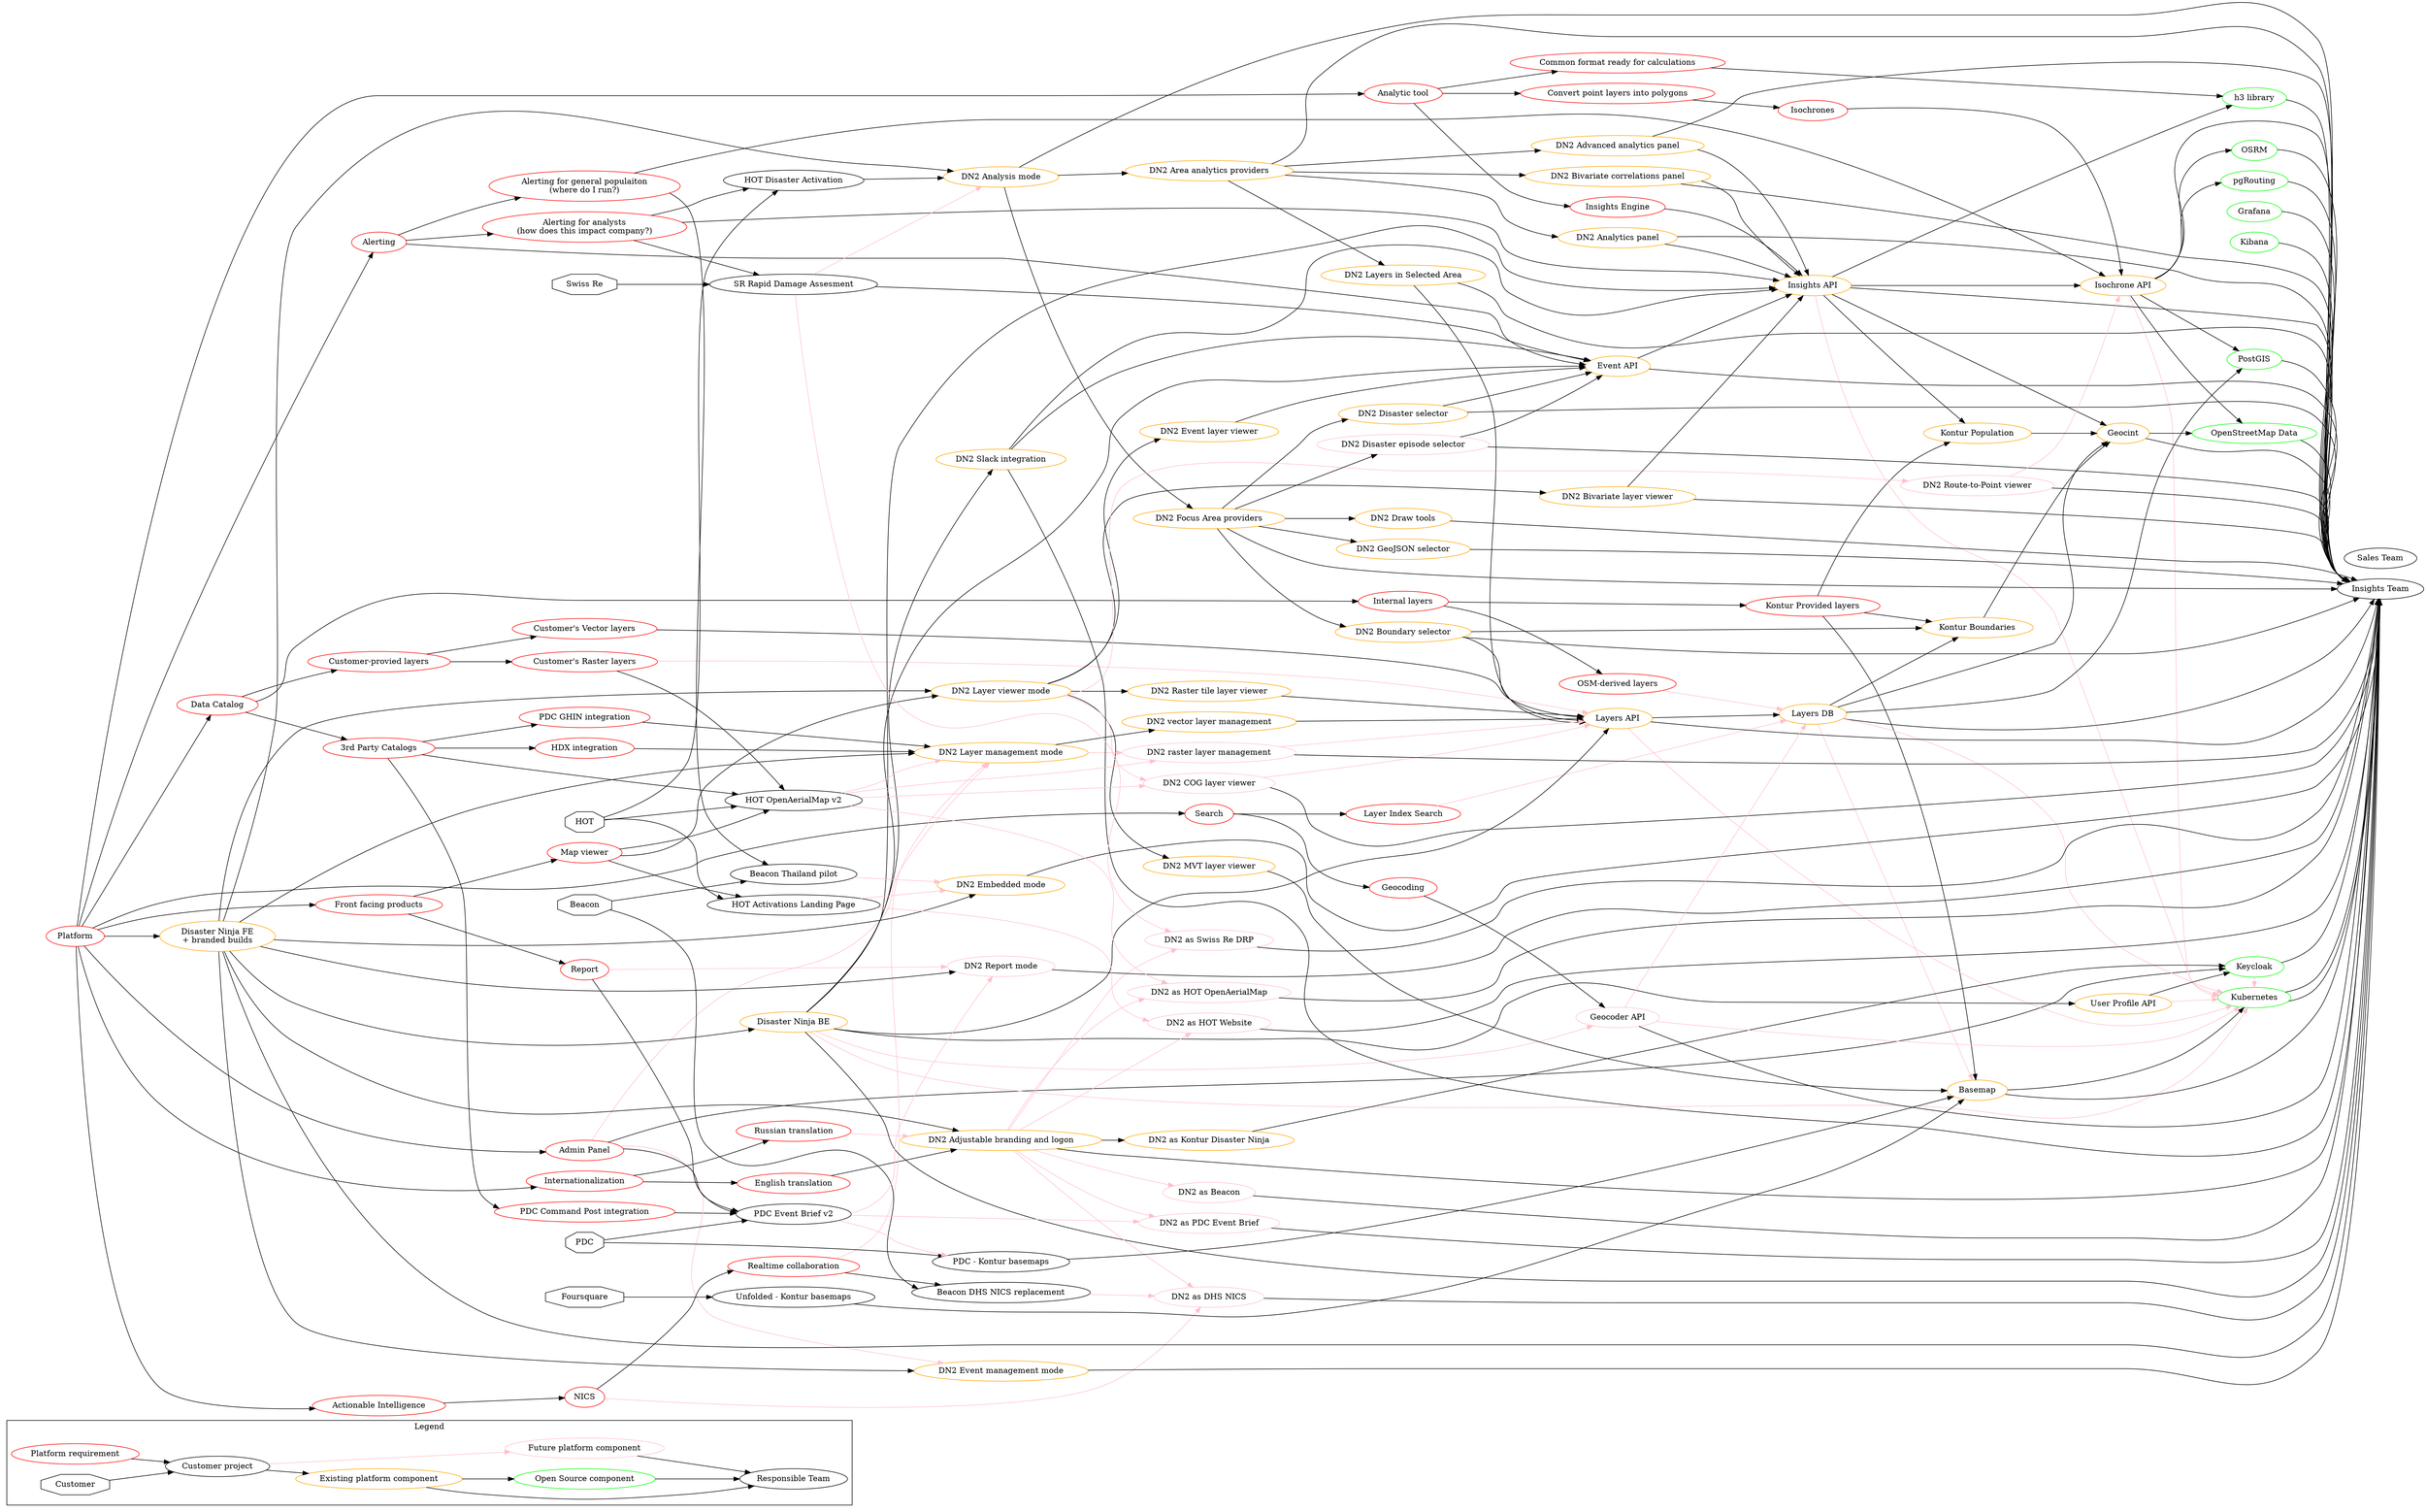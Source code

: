 digraph G {
    rankdir=LR;
    //newrank=true;
    
    subgraph cluster_legend {
        label="Legend"
        
        
        "Platform requirement" [color=red]
        
        Customer [shape=octagon]
        "Customer project" 
        Customer -> "Customer project"
        "Platform requirement" -> "Customer project"
        "Customer project" -> "Existing platform component"
        "Existing platform component" [color=orange]
        "Existing platform component" -> "Responsible Team"
        "Customer project" -> "Future platform component" [color=pink]
        "Future platform component" [color=pink]
        "Future platform component"  -> "Responsible Team"
        "Open Source component" [color=green]
        "Existing platform component" -> "Open Source component"
        "Open Source component" -> "Responsible Team"
        "Responsible Team"
        
        
    }

    subgraph _cluster_platform {
        node[color=red]
        "Platform"
        "Platform" -> "Search"
            "Search" -> "Geocoding"
            "Search" -> "Layer Index Search"
        "Platform" -> "Data Catalog"
            "Data Catalog" -> "3rd Party Catalogs"
                "3rd Party Catalogs" -> "HDX integration"
                "3rd Party Catalogs" -> "PDC Command Post integration"
                "3rd Party Catalogs" -> "PDC GHIN integration"
            "Data Catalog" -> "Internal layers"
                "Internal layers" -> "Kontur Provided layers"
                "Internal layers" -> "OSM-derived layers"
            "Data Catalog" -> "Customer-provied layers"
                "Customer-provied layers" -> "Customer's Raster layers"
                "Customer-provied layers" -> "Customer's Vector layers"
        "Platform" -> "Analytic tool"
            "Analytic tool" -> "Insights Engine"
            "Analytic tool" -> "Common format ready for calculations"
            "Analytic tool" -> "Convert point layers into polygons"
                "Convert point layers into polygons" -> "Isochrones"
        "Platform" -> "Admin Panel"
        "Platform" -> "Front facing products" 
        "Front facing products" -> "Map viewer"
        "Front facing products" -> "Report"
        "Platform" -> "Alerting"
            "Alerting" -> "Alerting for analysts"
            "Alerting for analysts" [label="Alerting for analysts\n(how does this impact company?)"]
            "Alerting" -> "Alerting for general populaiton"
            "Alerting for general populaiton" [label="Alerting for general populaiton\n(where do I run?)"]
        "Platform" -> "Internationalization"
            "Internationalization" -> "Russian translation"
            "Internationalization" -> "English translation"
        "Platform" -> "Actionable Intelligence"
            "Actionable Intelligence" -> "NICS"
                "NICS" -> "Realtime collaboration"
    }
    
    subgraph _cluster_teams {
        rank=same;
//      "Logistics Team"
//      "Layers Team"
//      "Map Viewer Team"
//      "Operations Team"
//      "Administration Team"
        "Insights Team"
//        "Disasters Team"
//        "Rasters Team"
        "Sales Team"
    }
    
    
    subgraph _cluster_activities {
        subgraph _cluster_3party {
            node[color=green];
            rank=same;
            "PostGIS"
            "OSRM"
            "pgRouting"
            "h3 library"
            "Keycloak"
            "OpenStreetMap Data"
            "Kubernetes"
            "Grafana"
            "Kibana"
        }
        
        {
            node[color=orange];
            "Isochrone API"
                "Isochrone API" -> "pgRouting"
                "Isochrone API" -> "OSRM"
                "Isochrone API" -> "PostGIS"
                "Isochrone API" -> "OpenStreetMap Data"
            "Insights API"
                "Insights API" -> "h3 library"
                "Insights API" -> "Geocint"
            "Layers DB"
            "Layers API" -> "Layers DB"
            "Layers DB" -> "PostGIS"
            
            subgraph _cluster_dn {
                "Disaster Ninja FE" [label="Disaster Ninja FE\n+ branded builds"]
                    "Disaster Ninja FE" -> "Disaster Ninja BE"
                "Disaster Ninja BE"
                {
                    rank=same;
                    "DN2 Analysis mode"
                    "DN2 Adjustable branding" [label="DN2 Adjustable branding and logon"]    
                    "DN2 Layer viewer mode"
                    "DN2 Layer management mode"
                    "DN2 Event management mode"
                    "DN2 Report mode" [color=pink]
                    "DN2 Embedded mode"
                    "DN2 Slack integration"
                }
                
                "Disaster Ninja FE" -> "DN2 Adjustable branding"
                    "DN2 Adjustable branding" -> "DN2 as Kontur Disaster Ninja"
                    "DN2 Adjustable branding" -> "DN2 as PDC Event Brief" [color=pink]
                        "DN2 as PDC Event Brief" [color=pink]
                    "DN2 Adjustable branding" -> "DN2 as Swiss Re DRP" [color=pink]
                        "DN2 as Swiss Re DRP" [color=pink]
                    "DN2 Adjustable branding" -> "DN2 as DHS NICS" [color=pink]
                        "DN2 as DHS NICS" [color=pink]
                    "DN2 Adjustable branding" -> "DN2 as HOT OpenAerialMap" [color=pink]
                        "DN2 as HOT OpenAerialMap" [color=pink]
                    "DN2 Adjustable branding" -> "DN2 as HOT Website" [color=pink]
                        "DN2 as HOT Website" [color=pink]
                    "DN2 Adjustable branding" -> "DN2 as Beacon" [color=pink]
                        "DN2 as Beacon" [color=pink]
                "Disaster Ninja FE" -> "DN2 Analysis mode"
                "DN2 Analysis mode" -> "DN2 Focus Area providers"
                    "DN2 Focus Area providers" -> "DN2 Draw tools"
                    "DN2 Focus Area providers" -> "DN2 Disaster selector"
                    "DN2 Focus Area providers" -> "DN2 Disaster episode selector"
                    "DN2 Disaster episode selector" [color=pink]
                    "DN2 Focus Area providers" -> "DN2 Boundary selector"
                    "DN2 Focus Area providers" -> "DN2 GeoJSON selector"
                "DN2 Analysis mode" -> "DN2 Area analytics providers"
                    "DN2 Area analytics providers" -> "DN2 Layers in Selected Area"
                    "DN2 Area analytics providers" -> "DN2 Analytics panel"
                    "DN2 Area analytics providers" -> "DN2 Advanced analytics panel"
                    "DN2 Area analytics providers" -> "DN2 Bivariate correlations panel"
                "Disaster Ninja FE" -> "DN2 Layer viewer mode"
                    "DN2 Layer viewer mode" -> "DN2 Bivariate layer viewer"
                    "DN2 Layer viewer mode" -> "DN2 MVT layer viewer"
                    "DN2 Layer viewer mode" -> "DN2 Raster tile layer viewer"
                    "DN2 COG layer viewer" [color=pink]
                    "DN2 Layer viewer mode" -> "DN2 COG layer viewer" [color=pink]
                    "DN2 Layer viewer mode" -> "DN2 Event layer viewer"
                    "DN2 Layer viewer mode" -> "DN2 Route-to-Point viewer" [color=pink]
                    "DN2 Route-to-Point viewer" [color=pink]
                "Disaster Ninja FE" -> "DN2 Layer management mode"
                    "DN2 Layer management mode" -> "DN2 vector layer management"
                    "DN2 raster layer management" [color=pink]
                    "DN2 Layer management mode" -> "DN2 raster layer management" [color=pink]
                    
                "Disaster Ninja FE" -> "DN2 Event management mode"
                "Disaster Ninja FE" -> "DN2 Embedded mode"
                "Disaster Ninja FE" -> "DN2 Report mode"
                "Disaster Ninja BE" -> "DN2 Slack integration"
            }
            
            "DN2 Slack integration" -> "Event API"
            "DN2 Slack integration" -> "Insights API"
            "DN2 MVT layer viewer" -> "Basemap"
            "DN2 Bivariate layer viewer" -> "Insights API"
            "DN2 Raster tile layer viewer" -> "Layers API"
            "DN2 COG layer viewer" -> "Layers API" [color=pink]
            "DN2 Route-to-Point viewer" -> "Isochrone API" [color=pink]
            
            "DN2 vector layer management" -> "Layers API"
            "DN2 raster layer management" -> "Layers API" [color=pink]
            
            "DN2 as Kontur Disaster Ninja" -> "Keycloak"
            
            "DN2 Event layer viewer" -> "Event API"
            
            "Disaster Ninja BE" -> "Insights API"
            "Disaster Ninja BE" -> "Layers API"
            "Disaster Ninja BE" -> "User Profile API"
            
            "Insights API" -> "Isochrone API"
            
            "Basemap"
            "User Profile API"
                "User Profile API" -> "Keycloak"
                
            "Geocint"
            "Layers DB" -> "Geocint"
            
            "Kontur Population"
                "Kontur Population" -> "Geocint"
            "Kontur Boundaries"
                "Kontur Boundaries" -> "Geocint"
                
            "Layers DB" -> "Kontur Boundaries"
            "Insights API" -> "Kontur Population"
            
            "Event API"
            "Event API" -> "Insights API"
            "Disaster Ninja BE" -> "Event API"
            
            
            "DN2 Disaster selector" -> "Event API"
            "DN2 Disaster episode selector" -> "Event API"
            "DN2 Boundary selector" -> "Layers API"
            "DN2 Boundary selector" -> "Kontur Boundaries"
            "DN2 Layers in Selected Area" -> "Layers API"
            "DN2 Analytics panel" -> "Insights API"
            "DN2 Advanced analytics panel" -> "Insights API"
            "DN2 Bivariate correlations panel" -> "Insights API"
            
            "Basemap" -> "Kubernetes"
            "Layers DB" -> "Kubernetes" [color=pink]
            "Layers API" -> "Kubernetes" [color=pink]
            "Isochrone API" -> "Kubernetes" [color=pink]
            "Insights API" -> "Kubernetes" [color=pink]
            "User Profile API" -> "Kubernetes" [color=pink]
            "Geocoder API" -> "Kubernetes" [color=pink]
            "Disaster Ninja BE" -> "Kubernetes" [color=pink]
            "Keycloak" -> "Kubernetes" [color=pink]
            
        }

        
        "Geocoder API" [color=pink]
        "Geocoder API" -> "Layers DB" [color=pink]
        "Disaster Ninja BE" -> "Geocoder API" [color=pink]
        "Layers DB" -> "Basemap"  [color=pink]

    }
    
    subgraph _cluster_users {
        {
            rank=same;
            node[shape=octagon]
            "HOT"    
            "PDC"
            "Swiss Re"
            "Foursquare"
            "Beacon"
        }   
    
    
        "HOT" -> "HOT Disaster Activation"
        "HOT" -> "HOT Activations Landing Page"
        "HOT" -> "HOT OpenAerialMap v2"
    
        "PDC" -> "PDC Event Brief v2"
        "PDC" -> "PDC - Kontur basemaps"
    
        "Swiss Re" -> "SR Rapid Damage Assesment"
    
        "Foursquare" -> "Unfolded - Kontur basemaps"
    
        "Beacon" -> "Beacon DHS NICS replacement"
        "Beacon" -> "Beacon Thailand pilot"
    }
    
    "Alerting for analysts" -> "SR Rapid Damage Assesment"
    "SR Rapid Damage Assesment" -> "Event API"
    "SR Rapid Damage Assesment" -> "DN2 Analysis mode" [color=pink]
    "SR Rapid Damage Assesment" -> "DN2 as Swiss Re DRP" [color=pink]
    
    
    "Map viewer" -> "HOT OpenAerialMap v2"
    "Customer's Raster layers" -> "HOT OpenAerialMap v2"
    "3rd Party Catalogs" -> "HOT OpenAerialMap v2"
    "HOT OpenAerialMap v2" -> "DN2 COG layer viewer" [color=pink]
    "HOT OpenAerialMap v2" -> "DN2 Layer management mode" [color=pink]
    "HOT OpenAerialMap v2" -> "DN2 raster layer management"  [color=pink]
    "HOT OpenAerialMap v2" -> "DN2 as HOT OpenAerialMap"  [color=pink]
    
    "Report" -> "PDC Event Brief v2"
    
    "PDC Event Brief v2" -> "DN2 Report mode" [color=pink]
    "PDC Event Brief v2" -> "DN2 as PDC Event Brief" [color=pink]
    "PDC Command Post integration" -> "PDC Event Brief v2"
    "Admin Panel" -> "PDC Event Brief v2"
    
    
    "PDC Event Brief v2" -> "PDC - Kontur basemaps" [color=pink]
    "PDC - Kontur basemaps" -> "Basemap"
    "Unfolded - Kontur basemaps" -> "Basemap"
    
    
    "Map viewer" -> "HOT Activations Landing Page"
    "HOT Activations Landing Page" -> "DN2 as HOT Website" [color=pink]
    "HOT Activations Landing Page" -> "DN2 Embedded mode" [color=pink]
    
    "HOT Disaster Activation" -> "DN2 Analysis mode"
    "Alerting for analysts" -> "HOT Disaster Activation"
    
    
    "Alerting for general populaiton" -> "Beacon Thailand pilot"
    "Beacon Thailand pilot" -> "DN2 Embedded mode" [color=pink]
    
    
    "Realtime collaboration" -> "Beacon DHS NICS replacement"
    
    
    "Platform" -> "Disaster Ninja FE" [weight=10000]
    
    //"Alerting for general populaiton" -> "Event API"
    "Alerting for general populaiton" -> "Isochrone API"
    //"Alerting for analysts" -> "Event API"
    "Alerting for analysts" -> "Insights API"
    "Common format ready for calculations" -> "h3 library"
    "Isochrones" -> "Isochrone API"
    "Insights Engine" -> "Insights API"
    "Realtime collaboration" -> "DN2 Layer management mode" [color=pink]
    "Layer Index Search" -> "Layers DB" [color=pink]
    "OSM-derived layers" -> "Layers DB" [color=pink]
    "Map viewer" -> "DN2 Layer viewer mode"
    "Report" -> "DN2 Report mode" [color=pink]
    "Geocoding" -> "Geocoder API"
    "Kontur Provided layers" -> "Basemap"
    "Kontur Provided layers" -> "Kontur Population"
    "Kontur Provided layers" -> "Kontur Boundaries"
    "Admin Panel" -> "Keycloak"
    "Russian translation" -> "DN2 Adjustable branding" [color=pink]
    "English translation" -> "DN2 Adjustable branding"
    "NICS" -> "DN2 as DHS NICS" [color=pink]
    "HDX integration" -> "DN2 Layer management mode"
    "PDC GHIN integration" -> "DN2 Layer management mode"
    "Beacon DHS NICS replacement" -> "DN2 as DHS NICS" [color=pink]
    
    
    
    "Geocint" -> "OpenStreetMap Data" 
    "Alerting" -> "Event API"
    "Admin Panel" -> "DN2 Layer management mode" [color=pink]
    "Admin Panel" -> "DN2 Event management mode" [color=pink]
    
    "Customer's Vector layers" -> "Layers API"
    "Customer's Raster layers" -> "Layers API" [color=pink]
    

    "h3 library" -> "Insights Team"
    "Layers API" -> "Insights Team"
    "DN2 Analysis mode" -> "Insights Team"
    "Disaster Ninja FE" -> "Insights Team"
    "Disaster Ninja BE" -> "Insights Team"
    "DN2 as Beacon" -> "Insights Team"
    "DN2 as HOT Website" -> "Insights Team"
    "DN2 as PDC Event Brief" -> "Insights Team"
    "DN2 as Swiss Re DRP" -> "Insights Team"
    "DN2 as HOT OpenAerialMap" -> "Insights Team"
    "DN2 as DHS NICS" -> "Insights Team"
    "Layers DB" -> "Insights Team"
    "PostGIS" -> "Insights Team"
    "Geocint" -> "Insights Team"
    "OpenStreetMap Data" -> "Insights Team"
    "Basemap" -> "Insights Team"
    "Event API" -> "Insights Team"
    "Insights API" -> "Insights Team"
    "DN2 Adjustable branding" -> "Insights Team"
    "DN2 Event management mode" -> "Insights Team"
    "DN2 Bivariate layer viewer" -> "Insights Team"
    "DN2 Embedded mode" -> "Insights Team"
    "Kubernetes" -> "Insights Team"
    "Kubernetes" -> "Insights Team"
    "Grafana" -> "Insights Team"
    "Kibana" -> "Insights Team"
    "Keycloak" -> "Insights Team"
    "DN2 Report mode" -> "Insights Team"
    "Isochrone API" -> "Insights Team"
    "OSRM" -> "Insights Team"
    "pgRouting" -> "Insights Team"
    "DN2 raster layer management" -> "Insights Team"
    "DN2 COG layer viewer" -> "Insights Team"
    "Geocoder API" -> "Insights Team"
    "DN2 Route-to-Point viewer" -> "Insights Team"
    "DN2 Slack integration" -> "Insights Team"
    "DN2 Focus Area providers" -> "Insights Team"
    "DN2 Draw tools" -> "Insights Team"
    "DN2 Disaster selector" -> "Insights Team"
    "DN2 Disaster episode selector" -> "Insights Team"
    "DN2 Boundary selector" -> "Insights Team"
    "DN2 GeoJSON selector" -> "Insights Team"
    "DN2 Area analytics providers" -> "Insights Team"
    "DN2 Layers in Selected Area" -> "Insights Team"
    "DN2 Analytics panel" -> "Insights Team"
    "DN2 Advanced analytics panel" -> "Insights Team"
    "DN2 Bivariate correlations panel" -> "Insights Team"
}

